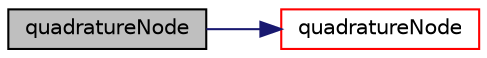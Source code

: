 digraph "quadratureNode"
{
  bgcolor="transparent";
  edge [fontname="Helvetica",fontsize="10",labelfontname="Helvetica",labelfontsize="10"];
  node [fontname="Helvetica",fontsize="10",shape=record];
  rankdir="LR";
  Node1 [label="quadratureNode",height=0.2,width=0.4,color="black", fillcolor="grey75", style="filled", fontcolor="black"];
  Node1 -> Node2 [color="midnightblue",fontsize="10",style="solid",fontname="Helvetica"];
  Node2 [label="quadratureNode",height=0.2,width=0.4,color="red",URL="$a00060.html#ab4a87e985dbde8b2a7052ca8e443dd00",tooltip="Construct from name, dictionary, mesh and dimensions. "];
}
